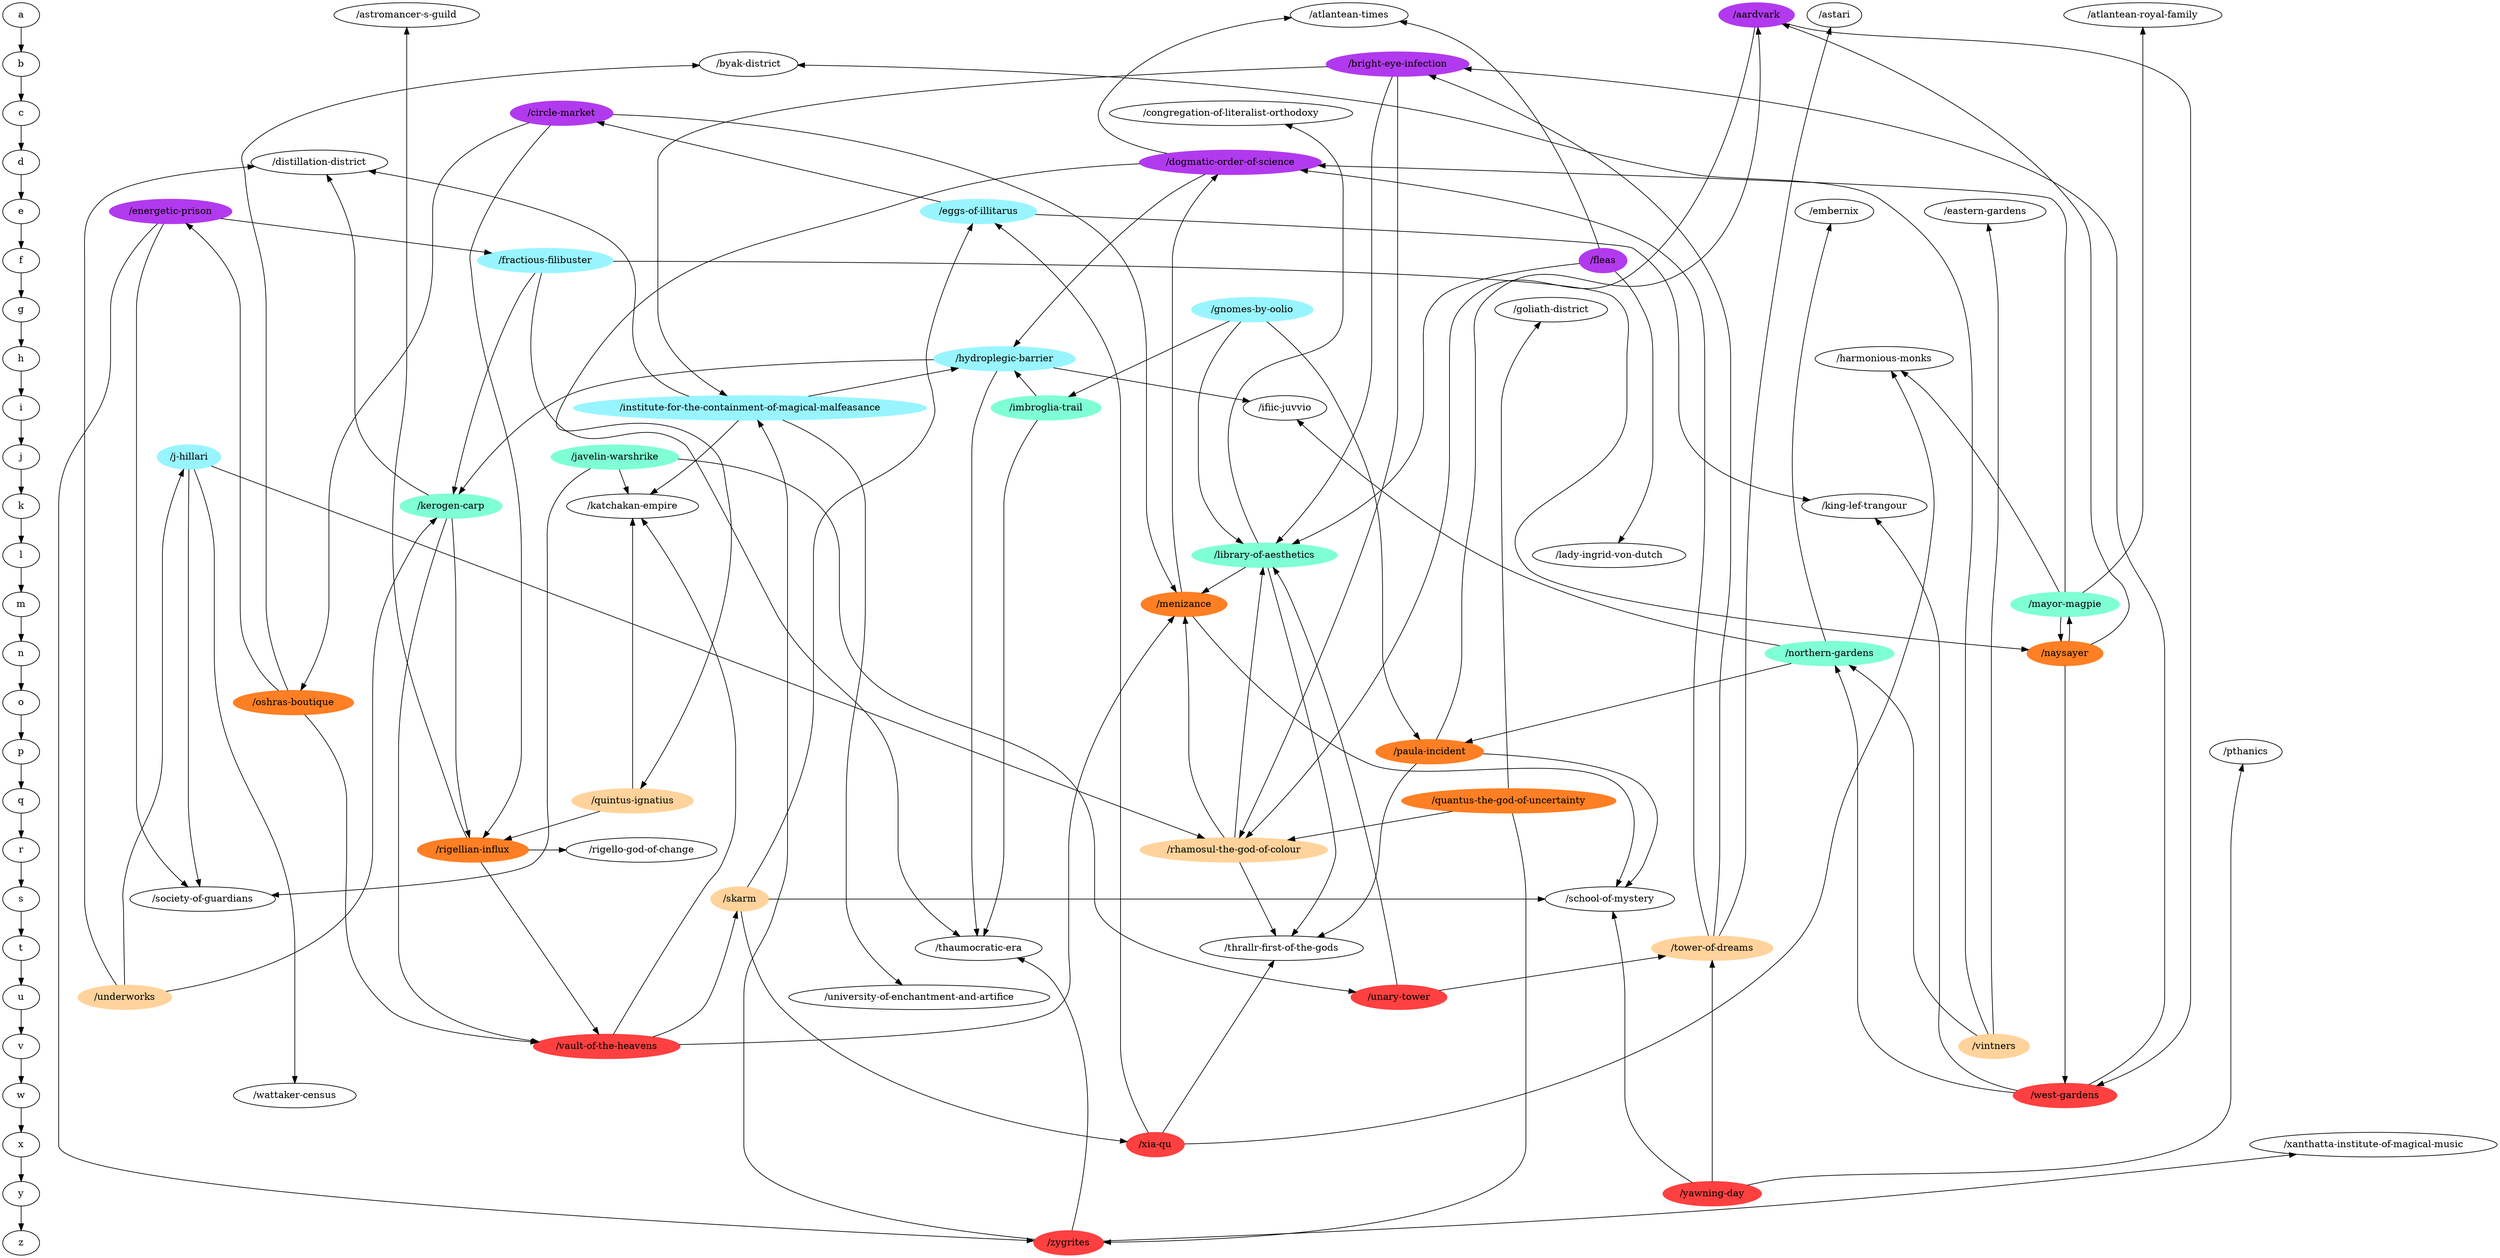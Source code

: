digraph G {
a->b->c->d->e->f->g->h->i->j->k->l->m->n->o->p->q->r->s->t->u->v->w->x->y->z;
{ rank=same;
a;
"/atlantean-times";
"/astari";
"/astromancer-s-guild";
"/atlantean-royal-family";
"/aardvark" [color=darkorchid2,style=filled];
}
{ rank=same;
b;
"/bright-eye-infection" [color=darkorchid2,style=filled];
"/byak-district";
}
{ rank=same;
c;
"/congregation-of-literalist-orthodoxy";
"/circle-market" [color=darkorchid2,style=filled];
}
{ rank=same;
d;
"/distillation-district";
"/dogmatic-order-of-science" [color=darkorchid2,style=filled];
}
{ rank=same;
e;
"/energetic-prison" [color=darkorchid2,style=filled];
"/eggs-of-illitarus" [color=cadetblue1,style=filled];
"/eastern-gardens";
"/embernix";
}
{ rank=same;
f;
"/fleas" [color=darkorchid2,style=filled];
"/fractious-filibuster" [color=cadetblue1,style=filled];
}
{ rank=same;
g;
"/goliath-district";
"/gnomes-by-oolio" [color=cadetblue1,style=filled];
}
{ rank=same;
h;
"/harmonious-monks";
"/hydroplegic-barrier" [color=cadetblue1,style=filled];
}
{ rank=same;
i;
"/institute-for-the-containment-of-magical-malfeasance" [color=cadetblue1,style=filled];
"/imbroglia-trail" [color=aquamarine,style=filled];
"/ifiic-juvvio";
}
{ rank=same;
j;
"/j-hillari" [color=cadetblue1,style=filled];
"/javelin-warshrike" [color=aquamarine,style=filled];
}
{ rank=same;
k;
"/kerogen-carp" [color=aquamarine,style=filled];
"/king-lef-trangour";
"/katchakan-empire";
}
{ rank=same;
l;
"/lady-ingrid-von-dutch";
"/library-of-aesthetics" [color=aquamarine,style=filled];
}
{ rank=same;
m;
"/mayor-magpie" [color=aquamarine,style=filled];
"/menizance" [color=chocolate1,style=filled];
}
{ rank=same;
n;
"/naysayer" [color=chocolate1,style=filled];
"/northern-gardens" [color=aquamarine,style=filled];
}
{ rank=same;
o;
"/oshras-boutique" [color=chocolate1,style=filled];
}
{ rank=same;
p;
"/paula-incident" [color=chocolate1,style=filled];
"/pthanics";
}
{ rank=same;
q;
"/quantus-the-god-of-uncertainty" [color=chocolate1,style=filled];
"/quintus-ignatius" [color=burlywood1,style=filled];
}
{ rank=same;
r;
"/rhamosul-the-god-of-colour" [color=burlywood1,style=filled];
"/rigello-god-of-change";
"/rigellian-influx" [color=chocolate1,style=filled];
}
{ rank=same;
s;
"/skarm" [color=burlywood1,style=filled];
"/school-of-mystery";
"/society-of-guardians";
}
{ rank=same;
t;
"/thrallr-first-of-the-gods";
"/thaumocratic-era";
"/tower-of-dreams" [color=burlywood1,style=filled];
}
{ rank=same;
u;
"/underworks" [color=burlywood1,style=filled];
"/unary-tower" [color=brown1,style=filled];
"/university-of-enchantment-and-artifice";
}
{ rank=same;
v;
"/vault-of-the-heavens" [color=brown1,style=filled];
"/vintners" [color=burlywood1,style=filled];
}
{ rank=same;
w;
"/wattaker-census";
"/west-gardens" [color=brown1,style=filled];
}
{ rank=same;
x;
"/xanthatta-institute-of-magical-music";
"/xia-qu" [color=brown1,style=filled];
}
{ rank=same;
y;
"/yawning-day" [color=brown1,style=filled];
}
{ rank=same;
z;
"/zygrites" [color=brown1,style=filled];
}
"/underworks" -> "/j-hillari";
"/underworks" -> "/kerogen-carp";
"/underworks" -> "/distillation-district";
"/institute-for-the-containment-of-magical-malfeasance" -> "/distillation-district";
"/institute-for-the-containment-of-magical-malfeasance" -> "/hydroplegic-barrier";
"/institute-for-the-containment-of-magical-malfeasance" -> "/university-of-enchantment-and-artifice";
"/institute-for-the-containment-of-magical-malfeasance" -> "/katchakan-empire";
"/j-hillari" -> "/rhamosul-the-god-of-colour";
"/j-hillari" -> "/wattaker-census";
"/j-hillari" -> "/society-of-guardians";
"/unary-tower" -> "/tower-of-dreams";
"/unary-tower" -> "/library-of-aesthetics";
"/kerogen-carp" -> "/distillation-district";
"/kerogen-carp" -> "/vault-of-the-heavens";
"/kerogen-carp" -> "/rigellian-influx";
"/skarm" -> "/school-of-mystery";
"/skarm" -> "/eggs-of-illitarus";
"/skarm" -> "/xia-qu";
"/energetic-prison" -> "/society-of-guardians";
"/energetic-prison" -> "/zygrites";
"/energetic-prison" -> "/fractious-filibuster";
"/javelin-warshrike" -> "/unary-tower";
"/javelin-warshrike" -> "/society-of-guardians";
"/javelin-warshrike" -> "/katchakan-empire";
"/imbroglia-trail" -> "/thaumocratic-era";
"/imbroglia-trail" -> "/hydroplegic-barrier";
"/rhamosul-the-god-of-colour" -> "/thrallr-first-of-the-gods";
"/rhamosul-the-god-of-colour" -> "/library-of-aesthetics";
"/rhamosul-the-god-of-colour" -> "/menizance";
"/eggs-of-illitarus" -> "/king-lef-trangour";
"/eggs-of-illitarus" -> "/circle-market";
"/quantus-the-god-of-uncertainty" -> "/goliath-district";
"/quantus-the-god-of-uncertainty" -> "/rhamosul-the-god-of-colour";
"/quantus-the-god-of-uncertainty" -> "/zygrites";
"/paula-incident" -> "/thrallr-first-of-the-gods";
"/paula-incident" -> "/school-of-mystery";
"/paula-incident" -> "/aardvark";
"/naysayer" -> "/west-gardens";
"/naysayer" -> "/mayor-magpie";
"/naysayer" -> "/aardvark";
"/northern-gardens" -> "/paula-incident";
"/northern-gardens" -> "/ifiic-juvvio";
"/northern-gardens" -> "/embernix";
"/quintus-ignatius" -> "/rigellian-influx";
"/quintus-ignatius" -> "/katchakan-empire";
"/bright-eye-infection" -> "/institute-for-the-containment-of-magical-malfeasance";
"/bright-eye-infection" -> "/rhamosul-the-god-of-colour";
"/bright-eye-infection" -> "/library-of-aesthetics";
"/vault-of-the-heavens" -> "/skarm";
"/vault-of-the-heavens" -> "/menizance";
"/vault-of-the-heavens" -> "/katchakan-empire";
"/west-gardens" -> "/king-lef-trangour";
"/west-gardens" -> "/northern-gardens";
"/west-gardens" -> "/bright-eye-infection";
"/vintners" -> "/northern-gardens";
"/vintners" -> "/byak-district";
"/vintners" -> "/eastern-gardens";
"/xia-qu" -> "/thrallr-first-of-the-gods";
"/xia-qu" -> "/harmonious-monks";
"/xia-qu" -> "/eggs-of-illitarus";
"/mayor-magpie" -> "/harmonious-monks";
"/mayor-magpie" -> "/naysayer";
"/mayor-magpie" -> "/atlantean-royal-family";
"/mayor-magpie" -> "/dogmatic-order-of-science";
"/yawning-day" -> "/school-of-mystery";
"/yawning-day" -> "/tower-of-dreams";
"/yawning-day" -> "/pthanics";
"/tower-of-dreams" -> "/bright-eye-infection";
"/tower-of-dreams" -> "/astari";
"/tower-of-dreams" -> "/dogmatic-order-of-science";
"/zygrites" -> "/institute-for-the-containment-of-magical-malfeasance";
"/zygrites" -> "/xanthatta-institute-of-magical-music";
"/zygrites" -> "/thaumocratic-era";
"/oshras-boutique" -> "/energetic-prison";
"/oshras-boutique" -> "/byak-district";
"/oshras-boutique" -> "/vault-of-the-heavens";
"/fleas" -> "/atlantean-times";
"/fleas" -> "/lady-ingrid-von-dutch";
"/fleas" -> "/library-of-aesthetics";
"/dogmatic-order-of-science" -> "/atlantean-times";
"/dogmatic-order-of-science" -> "/quintus-ignatius";
"/dogmatic-order-of-science" -> "/hydroplegic-barrier";
"/rigellian-influx" -> "/vault-of-the-heavens";
"/rigellian-influx" -> "/astromancer-s-guild";
"/rigellian-influx" -> "/rigello-god-of-change";
"/fractious-filibuster" -> "/kerogen-carp";
"/fractious-filibuster" -> "/naysayer";
"/fractious-filibuster" -> "/thaumocratic-era";
"/hydroplegic-barrier" -> "/kerogen-carp";
"/hydroplegic-barrier" -> "/ifiic-juvvio";
"/hydroplegic-barrier" -> "/thaumocratic-era";
"/gnomes-by-oolio" -> "/imbroglia-trail";
"/gnomes-by-oolio" -> "/paula-incident";
"/gnomes-by-oolio" -> "/library-of-aesthetics";
"/library-of-aesthetics" -> "/thrallr-first-of-the-gods";
"/library-of-aesthetics" -> "/congregation-of-literalist-orthodoxy";
"/library-of-aesthetics" -> "/menizance";
"/circle-market" -> "/oshras-boutique";
"/circle-market" -> "/rigellian-influx";
"/circle-market" -> "/menizance";
"/menizance" -> "/school-of-mystery";
"/menizance" -> "/dogmatic-order-of-science";
"/aardvark" -> "/rhamosul-the-god-of-colour";
"/aardvark" -> "/west-gardens";
}
